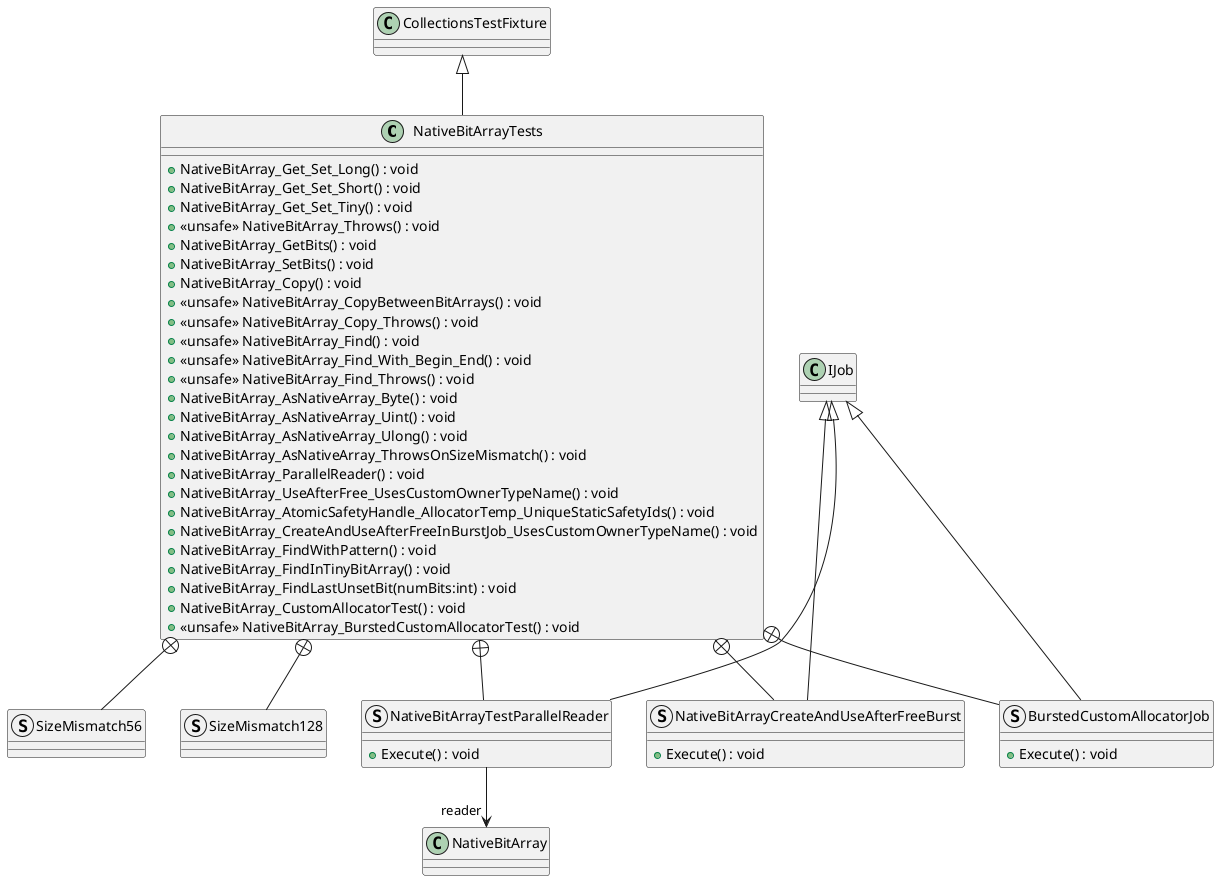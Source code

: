 @startuml
class NativeBitArrayTests {
    + NativeBitArray_Get_Set_Long() : void
    + NativeBitArray_Get_Set_Short() : void
    + NativeBitArray_Get_Set_Tiny() : void
    + <<unsafe>> NativeBitArray_Throws() : void
    + NativeBitArray_GetBits() : void
    + NativeBitArray_SetBits() : void
    + NativeBitArray_Copy() : void
    + <<unsafe>> NativeBitArray_CopyBetweenBitArrays() : void
    + <<unsafe>> NativeBitArray_Copy_Throws() : void
    + <<unsafe>> NativeBitArray_Find() : void
    + <<unsafe>> NativeBitArray_Find_With_Begin_End() : void
    + <<unsafe>> NativeBitArray_Find_Throws() : void
    + NativeBitArray_AsNativeArray_Byte() : void
    + NativeBitArray_AsNativeArray_Uint() : void
    + NativeBitArray_AsNativeArray_Ulong() : void
    + NativeBitArray_AsNativeArray_ThrowsOnSizeMismatch() : void
    + NativeBitArray_ParallelReader() : void
    + NativeBitArray_UseAfterFree_UsesCustomOwnerTypeName() : void
    + NativeBitArray_AtomicSafetyHandle_AllocatorTemp_UniqueStaticSafetyIds() : void
    + NativeBitArray_CreateAndUseAfterFreeInBurstJob_UsesCustomOwnerTypeName() : void
    + NativeBitArray_FindWithPattern() : void
    + NativeBitArray_FindInTinyBitArray() : void
    + NativeBitArray_FindLastUnsetBit(numBits:int) : void
    + NativeBitArray_CustomAllocatorTest() : void
    + <<unsafe>> NativeBitArray_BurstedCustomAllocatorTest() : void
}
struct SizeMismatch128 {
}
struct SizeMismatch56 {
}
struct NativeBitArrayTestParallelReader {
    + Execute() : void
}
struct NativeBitArrayCreateAndUseAfterFreeBurst {
    + Execute() : void
}
struct BurstedCustomAllocatorJob {
    + Execute() : void
}
CollectionsTestFixture <|-- NativeBitArrayTests
NativeBitArrayTests +-- SizeMismatch128
NativeBitArrayTests +-- SizeMismatch56
NativeBitArrayTests +-- NativeBitArrayTestParallelReader
IJob <|-- NativeBitArrayTestParallelReader
NativeBitArrayTestParallelReader --> "reader" NativeBitArray
NativeBitArrayTests +-- NativeBitArrayCreateAndUseAfterFreeBurst
IJob <|-- NativeBitArrayCreateAndUseAfterFreeBurst
NativeBitArrayTests +-- BurstedCustomAllocatorJob
IJob <|-- BurstedCustomAllocatorJob
@enduml
